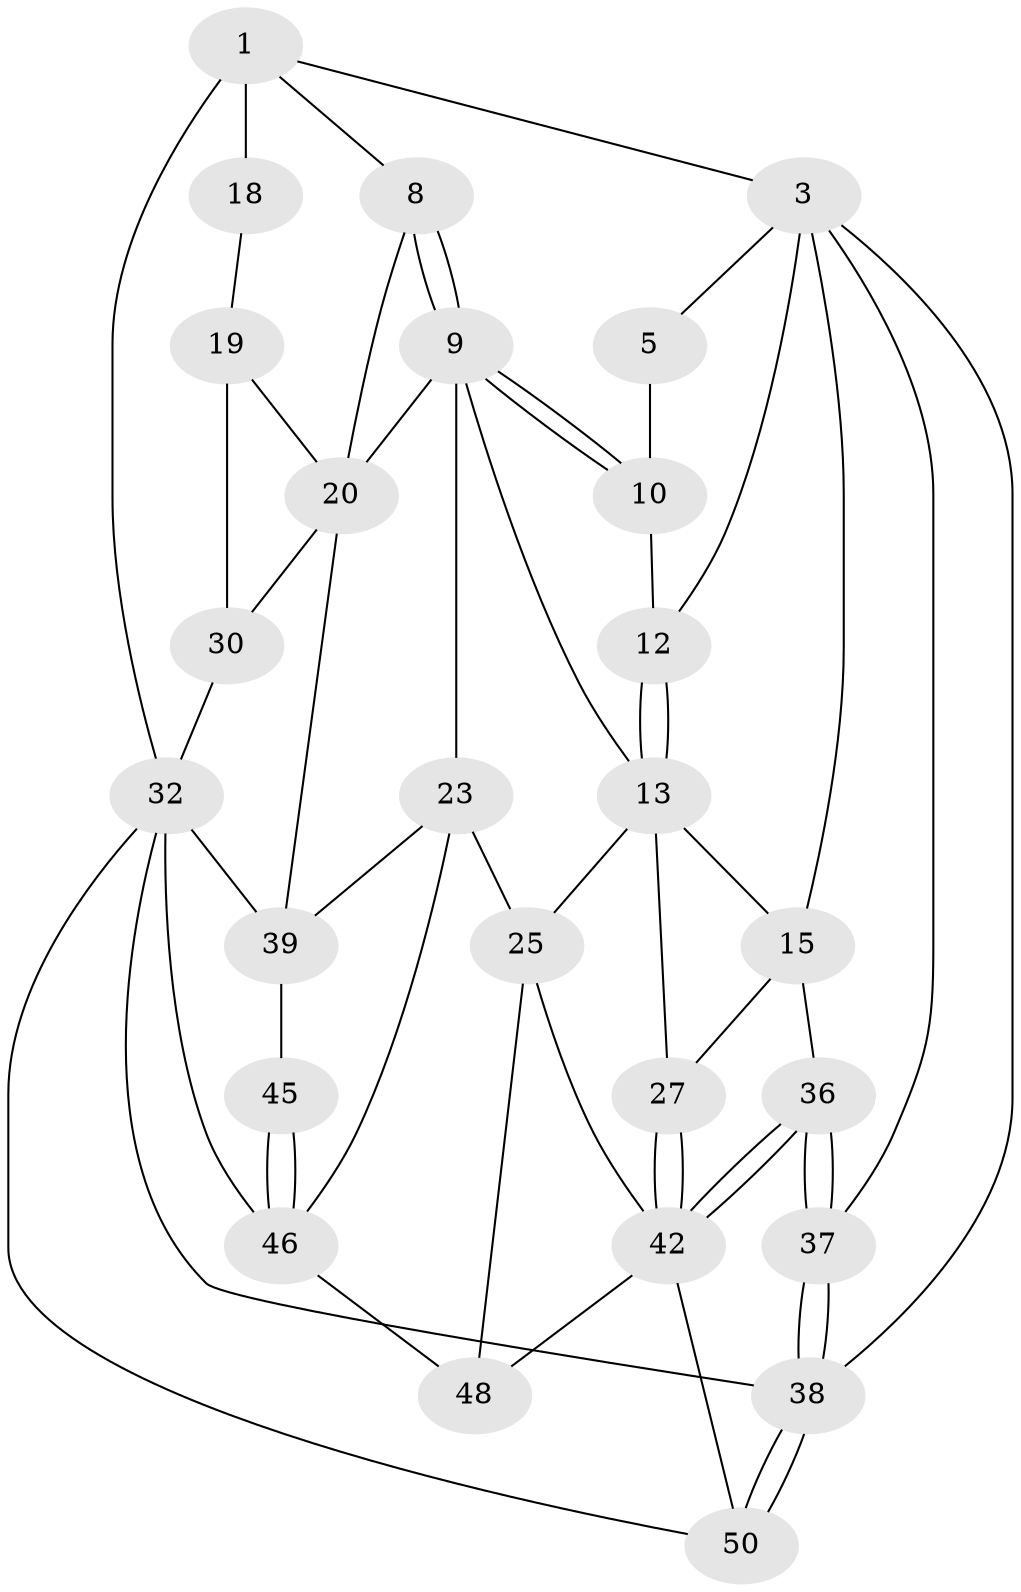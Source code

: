 // original degree distribution, {3: 0.038461538461538464, 6: 0.25, 5: 0.4230769230769231, 4: 0.28846153846153844}
// Generated by graph-tools (version 1.1) at 2025/21/03/04/25 18:21:31]
// undirected, 26 vertices, 57 edges
graph export_dot {
graph [start="1"]
  node [color=gray90,style=filled];
  1 [pos="+0.6532907199945872+0",super="+7+2"];
  3 [pos="+0+0",super="+4+16"];
  5 [pos="+0.2977528286521687+0",super="+6"];
  8 [pos="+0.6593534755256725+0.22162633281925675"];
  9 [pos="+0.6188767048455939+0.24920433508380616",super="+17"];
  10 [pos="+0.5470369382158052+0.1635231341214027",super="+11"];
  12 [pos="+0.31706428325415126+0.011063124254944972"];
  13 [pos="+0.3491157706060266+0.26502302366456043",super="+14"];
  15 [pos="+0.06595417612926048+0.27595088561501885",super="+28"];
  18 [pos="+1+0.10362365134338457"];
  19 [pos="+1+0.10576004495511385",super="+29"];
  20 [pos="+0.8521103524041831+0.3738202719365472",super="+21"];
  23 [pos="+0.553527903127992+0.5495792974857457",super="+24"];
  25 [pos="+0.4525863561200224+0.5914149520878298",super="+43"];
  27 [pos="+0.29801377519637534+0.5362472760036366"];
  30 [pos="+0.8733207646035306+0.4987259007583489",super="+35"];
  32 [pos="+1+1",super="+52+33"];
  36 [pos="+0.0006259707165340404+0.6395759814342094"];
  37 [pos="+0+0.6299888320119951"];
  38 [pos="+0+1"];
  39 [pos="+0.8854375638862121+0.5982365791023353",super="+40"];
  42 [pos="+0.11426000566028599+0.6745875651848066",super="+44"];
  45 [pos="+0.6668918269360499+0.8912282192334278"];
  46 [pos="+0.5376968684365532+0.8118097905086072",super="+47"];
  48 [pos="+0.36196095739300427+0.8258864182918139"];
  50 [pos="+0.09560472103690246+1"];
  1 -- 8;
  1 -- 18 [weight=2];
  1 -- 32;
  1 -- 3;
  3 -- 38;
  3 -- 12;
  3 -- 5;
  3 -- 37;
  3 -- 15;
  5 -- 10 [weight=2];
  8 -- 9;
  8 -- 9;
  8 -- 20;
  9 -- 10;
  9 -- 10;
  9 -- 13;
  9 -- 23;
  9 -- 20;
  10 -- 12;
  12 -- 13;
  12 -- 13;
  13 -- 25;
  13 -- 27;
  13 -- 15;
  15 -- 27;
  15 -- 36;
  18 -- 19;
  19 -- 20;
  19 -- 30 [weight=2];
  20 -- 30;
  20 -- 39;
  23 -- 39;
  23 -- 25;
  23 -- 46;
  25 -- 48;
  25 -- 42;
  27 -- 42;
  27 -- 42;
  30 -- 32;
  32 -- 38;
  32 -- 50;
  32 -- 39 [weight=2];
  32 -- 46;
  36 -- 37;
  36 -- 37;
  36 -- 42;
  36 -- 42;
  37 -- 38;
  37 -- 38;
  38 -- 50;
  38 -- 50;
  39 -- 45;
  42 -- 48;
  42 -- 50;
  45 -- 46 [weight=2];
  45 -- 46;
  46 -- 48;
}
